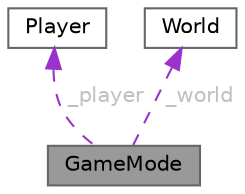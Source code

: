 digraph "GameMode"
{
 // LATEX_PDF_SIZE
  bgcolor="transparent";
  edge [fontname=Helvetica,fontsize=10,labelfontname=Helvetica,labelfontsize=10];
  node [fontname=Helvetica,fontsize=10,shape=box,height=0.2,width=0.4];
  Node1 [id="Node000001",label="GameMode",height=0.2,width=0.4,color="gray40", fillcolor="grey60", style="filled", fontcolor="black",tooltip=" "];
  Node2 -> Node1 [id="edge1_Node000001_Node000002",dir="back",color="darkorchid3",style="dashed",tooltip=" ",label=" _player",fontcolor="grey" ];
  Node2 [id="Node000002",label="Player",height=0.2,width=0.4,color="gray40", fillcolor="white", style="filled",URL="$d8/d53/class_player.html",tooltip=" "];
  Node3 -> Node1 [id="edge2_Node000001_Node000003",dir="back",color="darkorchid3",style="dashed",tooltip=" ",label=" _world",fontcolor="grey" ];
  Node3 [id="Node000003",label="World",height=0.2,width=0.4,color="gray40", fillcolor="white", style="filled",URL="$d3/d21/class_world.html",tooltip=" "];
}

